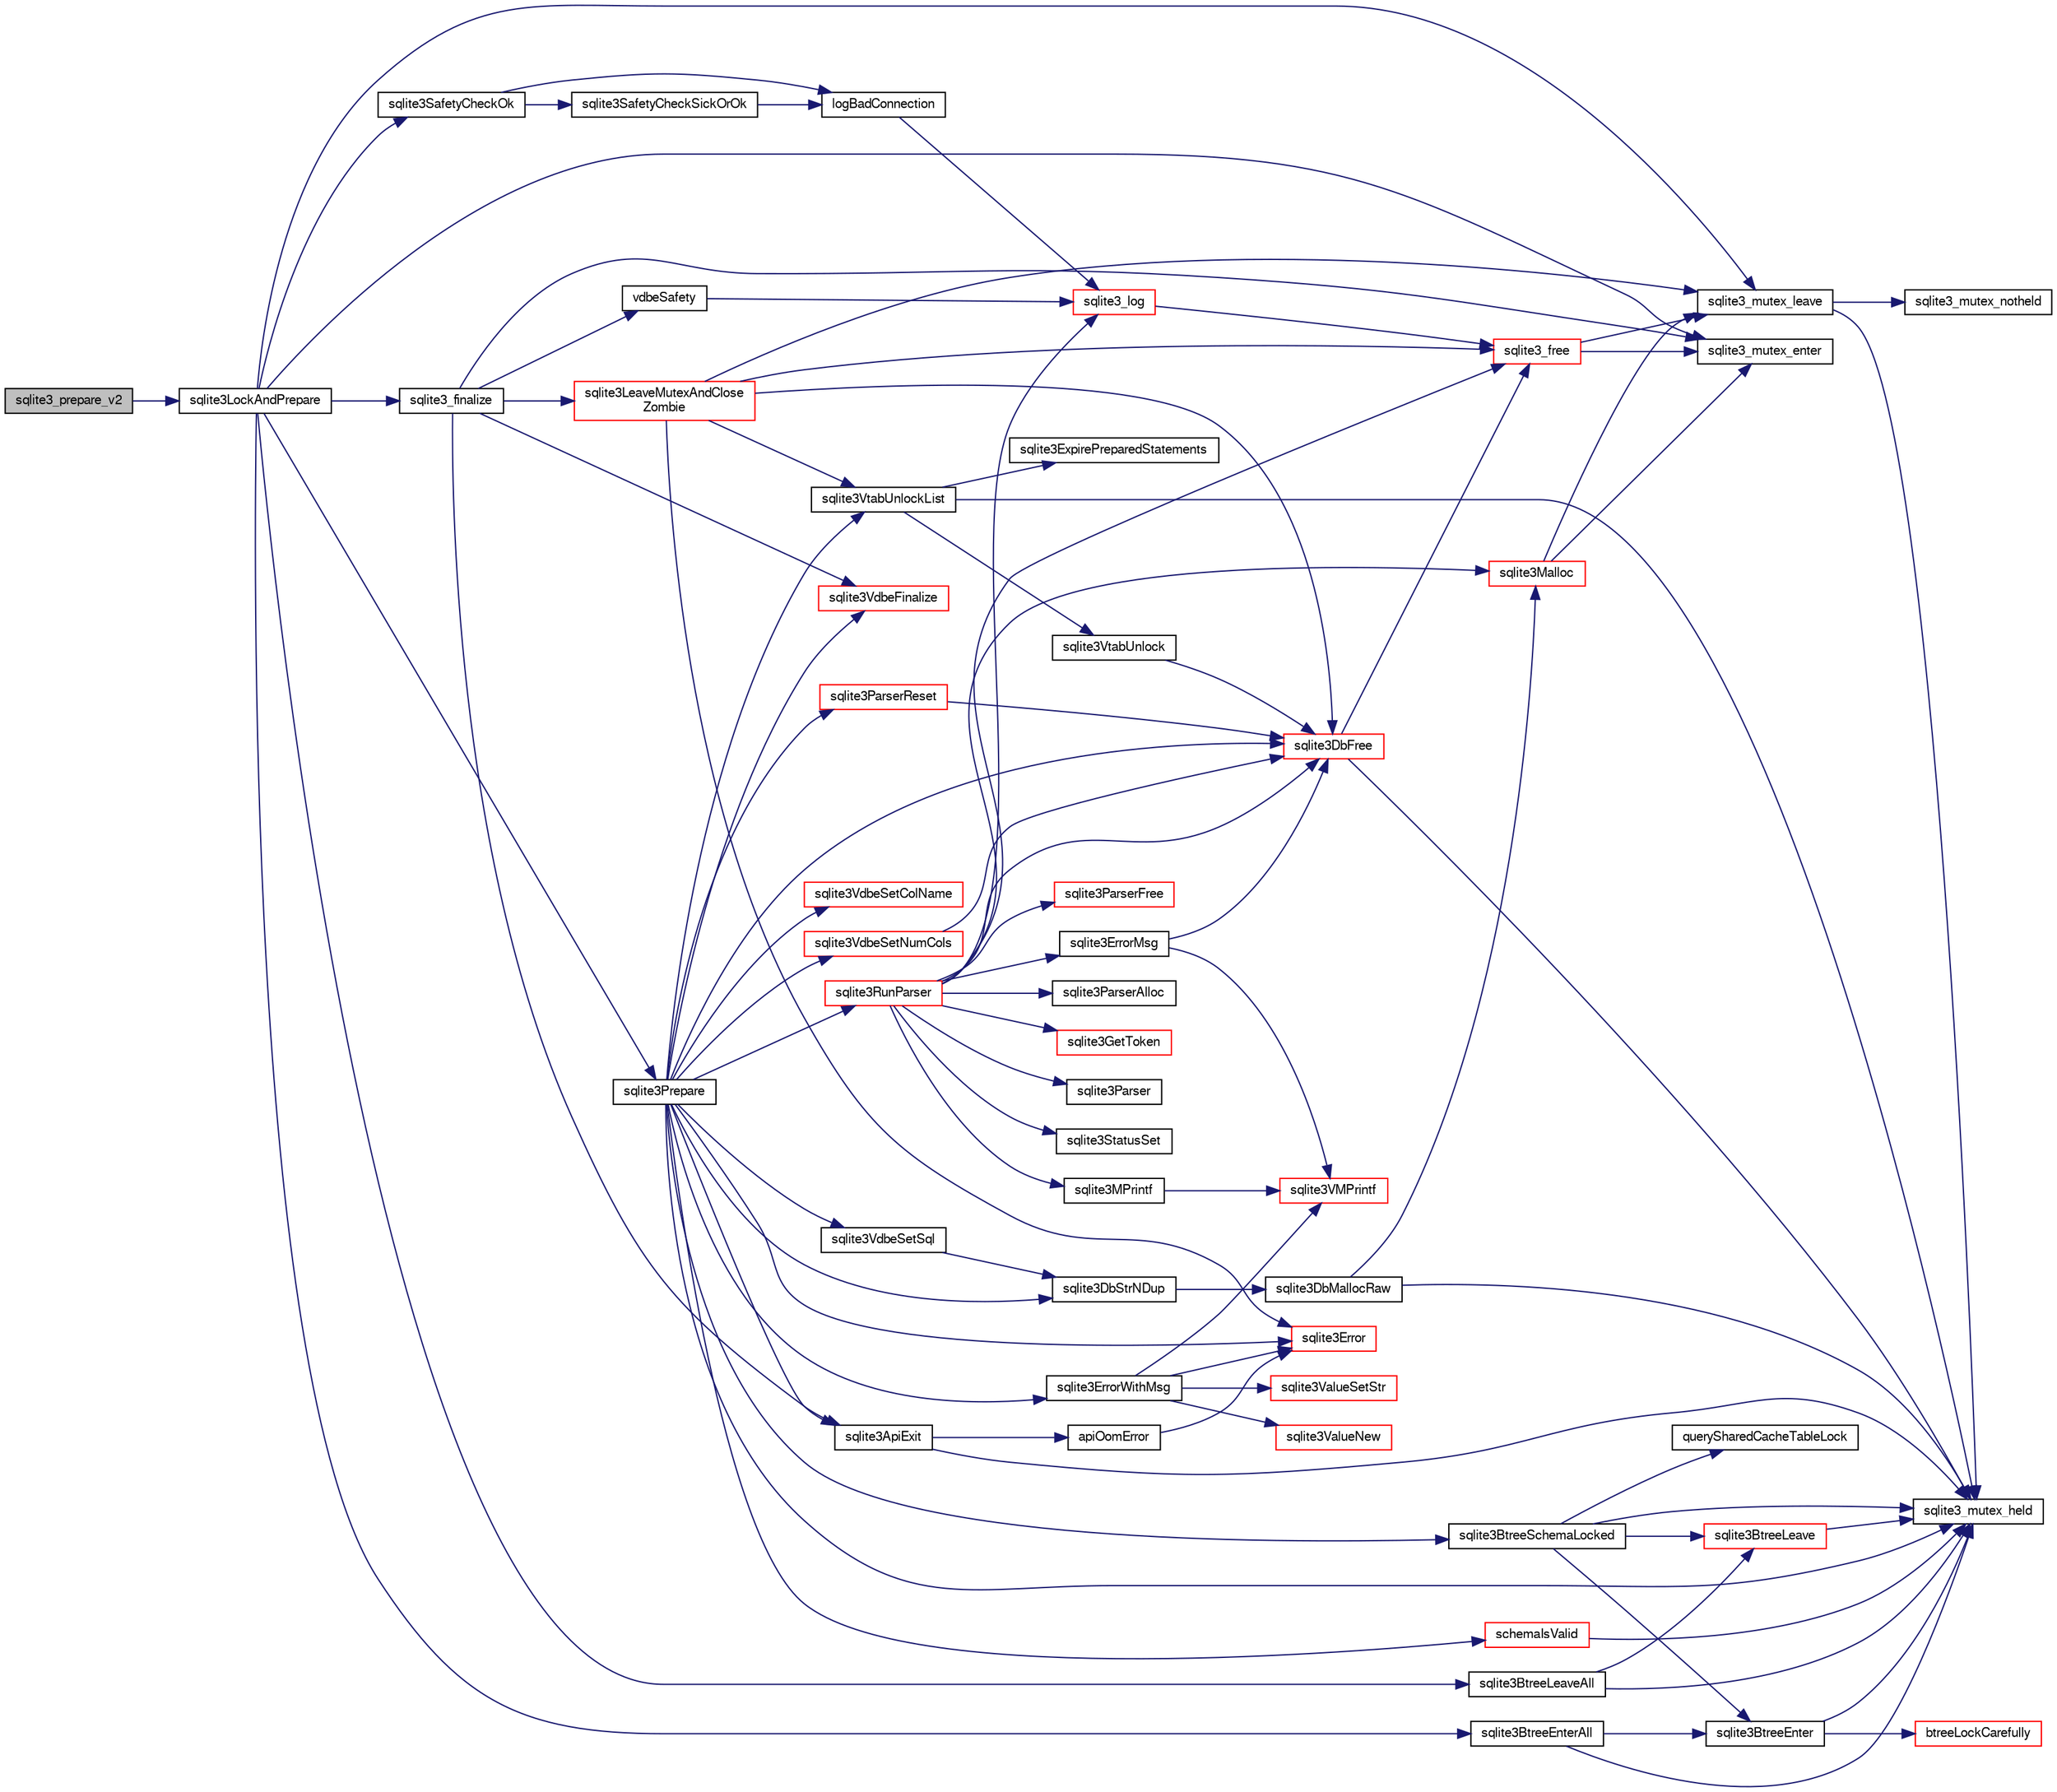 digraph "sqlite3_prepare_v2"
{
  edge [fontname="FreeSans",fontsize="10",labelfontname="FreeSans",labelfontsize="10"];
  node [fontname="FreeSans",fontsize="10",shape=record];
  rankdir="LR";
  Node359892 [label="sqlite3_prepare_v2",height=0.2,width=0.4,color="black", fillcolor="grey75", style="filled", fontcolor="black"];
  Node359892 -> Node359893 [color="midnightblue",fontsize="10",style="solid",fontname="FreeSans"];
  Node359893 [label="sqlite3LockAndPrepare",height=0.2,width=0.4,color="black", fillcolor="white", style="filled",URL="$sqlite3_8c.html#a5db1ec5589aa2b02c6d979211a8789bd"];
  Node359893 -> Node359894 [color="midnightblue",fontsize="10",style="solid",fontname="FreeSans"];
  Node359894 [label="sqlite3SafetyCheckOk",height=0.2,width=0.4,color="black", fillcolor="white", style="filled",URL="$sqlite3_8c.html#ab15308423296d719d75dca4c0ef182a7"];
  Node359894 -> Node359895 [color="midnightblue",fontsize="10",style="solid",fontname="FreeSans"];
  Node359895 [label="logBadConnection",height=0.2,width=0.4,color="black", fillcolor="white", style="filled",URL="$sqlite3_8c.html#a8aa249fac852b22bb1227e2bc2921f11"];
  Node359895 -> Node359896 [color="midnightblue",fontsize="10",style="solid",fontname="FreeSans"];
  Node359896 [label="sqlite3_log",height=0.2,width=0.4,color="red", fillcolor="white", style="filled",URL="$sqlite3_8c.html#a298c9699bf9c143662c6b1fec4b2dc3b"];
  Node359896 -> Node359911 [color="midnightblue",fontsize="10",style="solid",fontname="FreeSans"];
  Node359911 [label="sqlite3_free",height=0.2,width=0.4,color="red", fillcolor="white", style="filled",URL="$sqlite3_8c.html#a6552349e36a8a691af5487999ab09519"];
  Node359911 -> Node359912 [color="midnightblue",fontsize="10",style="solid",fontname="FreeSans"];
  Node359912 [label="sqlite3_mutex_enter",height=0.2,width=0.4,color="black", fillcolor="white", style="filled",URL="$sqlite3_8c.html#a1c12cde690bd89f104de5cbad12a6bf5"];
  Node359911 -> Node359914 [color="midnightblue",fontsize="10",style="solid",fontname="FreeSans"];
  Node359914 [label="sqlite3_mutex_leave",height=0.2,width=0.4,color="black", fillcolor="white", style="filled",URL="$sqlite3_8c.html#a5838d235601dbd3c1fa993555c6bcc93"];
  Node359914 -> Node359906 [color="midnightblue",fontsize="10",style="solid",fontname="FreeSans"];
  Node359906 [label="sqlite3_mutex_held",height=0.2,width=0.4,color="black", fillcolor="white", style="filled",URL="$sqlite3_8c.html#acf77da68932b6bc163c5e68547ecc3e7"];
  Node359914 -> Node359915 [color="midnightblue",fontsize="10",style="solid",fontname="FreeSans"];
  Node359915 [label="sqlite3_mutex_notheld",height=0.2,width=0.4,color="black", fillcolor="white", style="filled",URL="$sqlite3_8c.html#a83967c837c1c000d3b5adcfaa688f5dc"];
  Node359894 -> Node360178 [color="midnightblue",fontsize="10",style="solid",fontname="FreeSans"];
  Node360178 [label="sqlite3SafetyCheckSickOrOk",height=0.2,width=0.4,color="black", fillcolor="white", style="filled",URL="$sqlite3_8c.html#ac1fff729aec147d9825a4930042a626b"];
  Node360178 -> Node359895 [color="midnightblue",fontsize="10",style="solid",fontname="FreeSans"];
  Node359893 -> Node359912 [color="midnightblue",fontsize="10",style="solid",fontname="FreeSans"];
  Node359893 -> Node360179 [color="midnightblue",fontsize="10",style="solid",fontname="FreeSans"];
  Node360179 [label="sqlite3BtreeEnterAll",height=0.2,width=0.4,color="black", fillcolor="white", style="filled",URL="$sqlite3_8c.html#a7e8c5e623a61d322d3622c3e6202d735"];
  Node360179 -> Node359906 [color="midnightblue",fontsize="10",style="solid",fontname="FreeSans"];
  Node360179 -> Node360180 [color="midnightblue",fontsize="10",style="solid",fontname="FreeSans"];
  Node360180 [label="sqlite3BtreeEnter",height=0.2,width=0.4,color="black", fillcolor="white", style="filled",URL="$sqlite3_8c.html#afa05d700ca373993fe6b0525b867feff"];
  Node360180 -> Node359906 [color="midnightblue",fontsize="10",style="solid",fontname="FreeSans"];
  Node360180 -> Node360181 [color="midnightblue",fontsize="10",style="solid",fontname="FreeSans"];
  Node360181 [label="btreeLockCarefully",height=0.2,width=0.4,color="red", fillcolor="white", style="filled",URL="$sqlite3_8c.html#a796746b1c1e4d6926960636bd74c79d7"];
  Node359893 -> Node360185 [color="midnightblue",fontsize="10",style="solid",fontname="FreeSans"];
  Node360185 [label="sqlite3Prepare",height=0.2,width=0.4,color="black", fillcolor="white", style="filled",URL="$sqlite3_8c.html#acb25890858d0bf4b12eb7aae569f0c7b"];
  Node360185 -> Node359906 [color="midnightblue",fontsize="10",style="solid",fontname="FreeSans"];
  Node360185 -> Node360186 [color="midnightblue",fontsize="10",style="solid",fontname="FreeSans"];
  Node360186 [label="sqlite3BtreeSchemaLocked",height=0.2,width=0.4,color="black", fillcolor="white", style="filled",URL="$sqlite3_8c.html#a46e6aacc6b039bae84b1d1a86ce9000c"];
  Node360186 -> Node359906 [color="midnightblue",fontsize="10",style="solid",fontname="FreeSans"];
  Node360186 -> Node360180 [color="midnightblue",fontsize="10",style="solid",fontname="FreeSans"];
  Node360186 -> Node360187 [color="midnightblue",fontsize="10",style="solid",fontname="FreeSans"];
  Node360187 [label="querySharedCacheTableLock",height=0.2,width=0.4,color="black", fillcolor="white", style="filled",URL="$sqlite3_8c.html#a248343a0d79235a90b955d801713d243"];
  Node360186 -> Node360188 [color="midnightblue",fontsize="10",style="solid",fontname="FreeSans"];
  Node360188 [label="sqlite3BtreeLeave",height=0.2,width=0.4,color="red", fillcolor="white", style="filled",URL="$sqlite3_8c.html#a460e4f89d1aeef4b4d334cfe8165da89"];
  Node360188 -> Node359906 [color="midnightblue",fontsize="10",style="solid",fontname="FreeSans"];
  Node360185 -> Node360189 [color="midnightblue",fontsize="10",style="solid",fontname="FreeSans"];
  Node360189 [label="sqlite3ErrorWithMsg",height=0.2,width=0.4,color="black", fillcolor="white", style="filled",URL="$sqlite3_8c.html#a11feb4cd8e77d59df266587cfe1b2641"];
  Node360189 -> Node360112 [color="midnightblue",fontsize="10",style="solid",fontname="FreeSans"];
  Node360112 [label="sqlite3Error",height=0.2,width=0.4,color="red", fillcolor="white", style="filled",URL="$sqlite3_8c.html#a4ba5e8be78db50d5538dcaa45bcf74d3"];
  Node360189 -> Node360190 [color="midnightblue",fontsize="10",style="solid",fontname="FreeSans"];
  Node360190 [label="sqlite3ValueNew",height=0.2,width=0.4,color="red", fillcolor="white", style="filled",URL="$sqlite3_8c.html#ad40a378778daff2d574bec905e35828b"];
  Node360189 -> Node360160 [color="midnightblue",fontsize="10",style="solid",fontname="FreeSans"];
  Node360160 [label="sqlite3VMPrintf",height=0.2,width=0.4,color="red", fillcolor="white", style="filled",URL="$sqlite3_8c.html#a05535d0982ef06fbc2ee8195ebbae689"];
  Node360189 -> Node360191 [color="midnightblue",fontsize="10",style="solid",fontname="FreeSans"];
  Node360191 [label="sqlite3ValueSetStr",height=0.2,width=0.4,color="red", fillcolor="white", style="filled",URL="$sqlite3_8c.html#a1fd40749f47941ee97ff6d798e2bc67e"];
  Node360185 -> Node360192 [color="midnightblue",fontsize="10",style="solid",fontname="FreeSans"];
  Node360192 [label="sqlite3VtabUnlockList",height=0.2,width=0.4,color="black", fillcolor="white", style="filled",URL="$sqlite3_8c.html#a266b6e5487ec403a27fc6c6f852ff249"];
  Node360192 -> Node359906 [color="midnightblue",fontsize="10",style="solid",fontname="FreeSans"];
  Node360192 -> Node360193 [color="midnightblue",fontsize="10",style="solid",fontname="FreeSans"];
  Node360193 [label="sqlite3ExpirePreparedStatements",height=0.2,width=0.4,color="black", fillcolor="white", style="filled",URL="$sqlite3_8c.html#af8baf566e769881b3d0bbdb0d2b4cdfe"];
  Node360192 -> Node360194 [color="midnightblue",fontsize="10",style="solid",fontname="FreeSans"];
  Node360194 [label="sqlite3VtabUnlock",height=0.2,width=0.4,color="black", fillcolor="white", style="filled",URL="$sqlite3_8c.html#a8b3341682c7724d767ebc8288b9063b4"];
  Node360194 -> Node359905 [color="midnightblue",fontsize="10",style="solid",fontname="FreeSans"];
  Node359905 [label="sqlite3DbFree",height=0.2,width=0.4,color="red", fillcolor="white", style="filled",URL="$sqlite3_8c.html#ac70ab821a6607b4a1b909582dc37a069"];
  Node359905 -> Node359906 [color="midnightblue",fontsize="10",style="solid",fontname="FreeSans"];
  Node359905 -> Node359911 [color="midnightblue",fontsize="10",style="solid",fontname="FreeSans"];
  Node360185 -> Node360110 [color="midnightblue",fontsize="10",style="solid",fontname="FreeSans"];
  Node360110 [label="sqlite3ApiExit",height=0.2,width=0.4,color="black", fillcolor="white", style="filled",URL="$sqlite3_8c.html#ae5a967ec6172298db98b6090bbd1dd9b"];
  Node360110 -> Node359906 [color="midnightblue",fontsize="10",style="solid",fontname="FreeSans"];
  Node360110 -> Node360111 [color="midnightblue",fontsize="10",style="solid",fontname="FreeSans"];
  Node360111 [label="apiOomError",height=0.2,width=0.4,color="black", fillcolor="white", style="filled",URL="$sqlite3_8c.html#a55c294da0c468873c7f7ea59378b8b9c"];
  Node360111 -> Node360112 [color="midnightblue",fontsize="10",style="solid",fontname="FreeSans"];
  Node360185 -> Node360163 [color="midnightblue",fontsize="10",style="solid",fontname="FreeSans"];
  Node360163 [label="sqlite3DbStrNDup",height=0.2,width=0.4,color="black", fillcolor="white", style="filled",URL="$sqlite3_8c.html#a48e8c757f70cba60fe83ce00ad8de713"];
  Node360163 -> Node359917 [color="midnightblue",fontsize="10",style="solid",fontname="FreeSans"];
  Node359917 [label="sqlite3DbMallocRaw",height=0.2,width=0.4,color="black", fillcolor="white", style="filled",URL="$sqlite3_8c.html#abbe8be0cf7175e11ddc3e2218fad924e"];
  Node359917 -> Node359906 [color="midnightblue",fontsize="10",style="solid",fontname="FreeSans"];
  Node359917 -> Node359918 [color="midnightblue",fontsize="10",style="solid",fontname="FreeSans"];
  Node359918 [label="sqlite3Malloc",height=0.2,width=0.4,color="red", fillcolor="white", style="filled",URL="$sqlite3_8c.html#a361a2eaa846b1885f123abe46f5d8b2b"];
  Node359918 -> Node359912 [color="midnightblue",fontsize="10",style="solid",fontname="FreeSans"];
  Node359918 -> Node359914 [color="midnightblue",fontsize="10",style="solid",fontname="FreeSans"];
  Node360185 -> Node360195 [color="midnightblue",fontsize="10",style="solid",fontname="FreeSans"];
  Node360195 [label="sqlite3RunParser",height=0.2,width=0.4,color="red", fillcolor="white", style="filled",URL="$sqlite3_8c.html#a174f16a9adcc64bf971bae4a5ffa3488"];
  Node360195 -> Node360196 [color="midnightblue",fontsize="10",style="solid",fontname="FreeSans"];
  Node360196 [label="sqlite3ParserAlloc",height=0.2,width=0.4,color="black", fillcolor="white", style="filled",URL="$sqlite3_8c.html#ad04f20cc1a4b6d3e458d60b80c694d94"];
  Node360195 -> Node359918 [color="midnightblue",fontsize="10",style="solid",fontname="FreeSans"];
  Node360195 -> Node360157 [color="midnightblue",fontsize="10",style="solid",fontname="FreeSans"];
  Node360157 [label="sqlite3GetToken",height=0.2,width=0.4,color="red", fillcolor="white", style="filled",URL="$sqlite3_8c.html#a3111c5f563140332fcc76d31fd028aaf"];
  Node360195 -> Node360197 [color="midnightblue",fontsize="10",style="solid",fontname="FreeSans"];
  Node360197 [label="sqlite3ErrorMsg",height=0.2,width=0.4,color="black", fillcolor="white", style="filled",URL="$sqlite3_8c.html#aee2798e173651adae0f9c85469f3457d"];
  Node360197 -> Node360160 [color="midnightblue",fontsize="10",style="solid",fontname="FreeSans"];
  Node360197 -> Node359905 [color="midnightblue",fontsize="10",style="solid",fontname="FreeSans"];
  Node360195 -> Node359905 [color="midnightblue",fontsize="10",style="solid",fontname="FreeSans"];
  Node360195 -> Node360159 [color="midnightblue",fontsize="10",style="solid",fontname="FreeSans"];
  Node360159 [label="sqlite3MPrintf",height=0.2,width=0.4,color="black", fillcolor="white", style="filled",URL="$sqlite3_8c.html#a208ef0df84e9778778804a19af03efea"];
  Node360159 -> Node360160 [color="midnightblue",fontsize="10",style="solid",fontname="FreeSans"];
  Node360195 -> Node360198 [color="midnightblue",fontsize="10",style="solid",fontname="FreeSans"];
  Node360198 [label="sqlite3Parser",height=0.2,width=0.4,color="black", fillcolor="white", style="filled",URL="$sqlite3_8c.html#a6f46fb0365c1d879ab5d64cde499c224"];
  Node360195 -> Node359920 [color="midnightblue",fontsize="10",style="solid",fontname="FreeSans"];
  Node359920 [label="sqlite3StatusSet",height=0.2,width=0.4,color="black", fillcolor="white", style="filled",URL="$sqlite3_8c.html#afec7586c01fcb5ea17dc9d7725a589d9"];
  Node360195 -> Node360199 [color="midnightblue",fontsize="10",style="solid",fontname="FreeSans"];
  Node360199 [label="sqlite3ParserFree",height=0.2,width=0.4,color="red", fillcolor="white", style="filled",URL="$sqlite3_8c.html#a75d41a16c8dff0547dcca208ff4d5d7d"];
  Node360195 -> Node359911 [color="midnightblue",fontsize="10",style="solid",fontname="FreeSans"];
  Node360195 -> Node359896 [color="midnightblue",fontsize="10",style="solid",fontname="FreeSans"];
  Node360185 -> Node359905 [color="midnightblue",fontsize="10",style="solid",fontname="FreeSans"];
  Node360185 -> Node360841 [color="midnightblue",fontsize="10",style="solid",fontname="FreeSans"];
  Node360841 [label="schemaIsValid",height=0.2,width=0.4,color="red", fillcolor="white", style="filled",URL="$sqlite3_8c.html#a7c466fe28e7ca6f46b8bf72c46d9738d"];
  Node360841 -> Node359906 [color="midnightblue",fontsize="10",style="solid",fontname="FreeSans"];
  Node360185 -> Node360842 [color="midnightblue",fontsize="10",style="solid",fontname="FreeSans"];
  Node360842 [label="sqlite3VdbeSetNumCols",height=0.2,width=0.4,color="red", fillcolor="white", style="filled",URL="$sqlite3_8c.html#a3d1d64e925572ff37fec8682e1224ff1"];
  Node360842 -> Node359905 [color="midnightblue",fontsize="10",style="solid",fontname="FreeSans"];
  Node360185 -> Node360843 [color="midnightblue",fontsize="10",style="solid",fontname="FreeSans"];
  Node360843 [label="sqlite3VdbeSetColName",height=0.2,width=0.4,color="red", fillcolor="white", style="filled",URL="$sqlite3_8c.html#a05534e7d71a734a43c35ae061ef45e6e"];
  Node360185 -> Node360844 [color="midnightblue",fontsize="10",style="solid",fontname="FreeSans"];
  Node360844 [label="sqlite3VdbeSetSql",height=0.2,width=0.4,color="black", fillcolor="white", style="filled",URL="$sqlite3_8c.html#a165ef3ad67f05e5e3fa7c712f3c4ba41"];
  Node360844 -> Node360163 [color="midnightblue",fontsize="10",style="solid",fontname="FreeSans"];
  Node360185 -> Node360730 [color="midnightblue",fontsize="10",style="solid",fontname="FreeSans"];
  Node360730 [label="sqlite3VdbeFinalize",height=0.2,width=0.4,color="red", fillcolor="white", style="filled",URL="$sqlite3_8c.html#af81e0c8d03b71610d3a826469f67bbd4"];
  Node360185 -> Node360112 [color="midnightblue",fontsize="10",style="solid",fontname="FreeSans"];
  Node360185 -> Node360845 [color="midnightblue",fontsize="10",style="solid",fontname="FreeSans"];
  Node360845 [label="sqlite3ParserReset",height=0.2,width=0.4,color="red", fillcolor="white", style="filled",URL="$sqlite3_8c.html#ae5c69f1aa716b5dc4b54dbf6642c1071"];
  Node360845 -> Node359905 [color="midnightblue",fontsize="10",style="solid",fontname="FreeSans"];
  Node359893 -> Node360742 [color="midnightblue",fontsize="10",style="solid",fontname="FreeSans"];
  Node360742 [label="sqlite3_finalize",height=0.2,width=0.4,color="black", fillcolor="white", style="filled",URL="$sqlite3_8c.html#a801195c0f771d40bb4be1e40f3b88945"];
  Node360742 -> Node360224 [color="midnightblue",fontsize="10",style="solid",fontname="FreeSans"];
  Node360224 [label="vdbeSafety",height=0.2,width=0.4,color="black", fillcolor="white", style="filled",URL="$sqlite3_8c.html#ad376f1aa66b2801fa8fb2fb134f370fd"];
  Node360224 -> Node359896 [color="midnightblue",fontsize="10",style="solid",fontname="FreeSans"];
  Node360742 -> Node359912 [color="midnightblue",fontsize="10",style="solid",fontname="FreeSans"];
  Node360742 -> Node360730 [color="midnightblue",fontsize="10",style="solid",fontname="FreeSans"];
  Node360742 -> Node360110 [color="midnightblue",fontsize="10",style="solid",fontname="FreeSans"];
  Node360742 -> Node360743 [color="midnightblue",fontsize="10",style="solid",fontname="FreeSans"];
  Node360743 [label="sqlite3LeaveMutexAndClose\lZombie",height=0.2,width=0.4,color="red", fillcolor="white", style="filled",URL="$sqlite3_8c.html#afe3a37c29dcb0fe9fc15fe07a3976f59"];
  Node360743 -> Node359914 [color="midnightblue",fontsize="10",style="solid",fontname="FreeSans"];
  Node360743 -> Node360192 [color="midnightblue",fontsize="10",style="solid",fontname="FreeSans"];
  Node360743 -> Node359905 [color="midnightblue",fontsize="10",style="solid",fontname="FreeSans"];
  Node360743 -> Node360112 [color="midnightblue",fontsize="10",style="solid",fontname="FreeSans"];
  Node360743 -> Node359911 [color="midnightblue",fontsize="10",style="solid",fontname="FreeSans"];
  Node359893 -> Node360447 [color="midnightblue",fontsize="10",style="solid",fontname="FreeSans"];
  Node360447 [label="sqlite3BtreeLeaveAll",height=0.2,width=0.4,color="black", fillcolor="white", style="filled",URL="$sqlite3_8c.html#a282e5f429eee8e0aebc7d18068ebccd2"];
  Node360447 -> Node359906 [color="midnightblue",fontsize="10",style="solid",fontname="FreeSans"];
  Node360447 -> Node360188 [color="midnightblue",fontsize="10",style="solid",fontname="FreeSans"];
  Node359893 -> Node359914 [color="midnightblue",fontsize="10",style="solid",fontname="FreeSans"];
}
